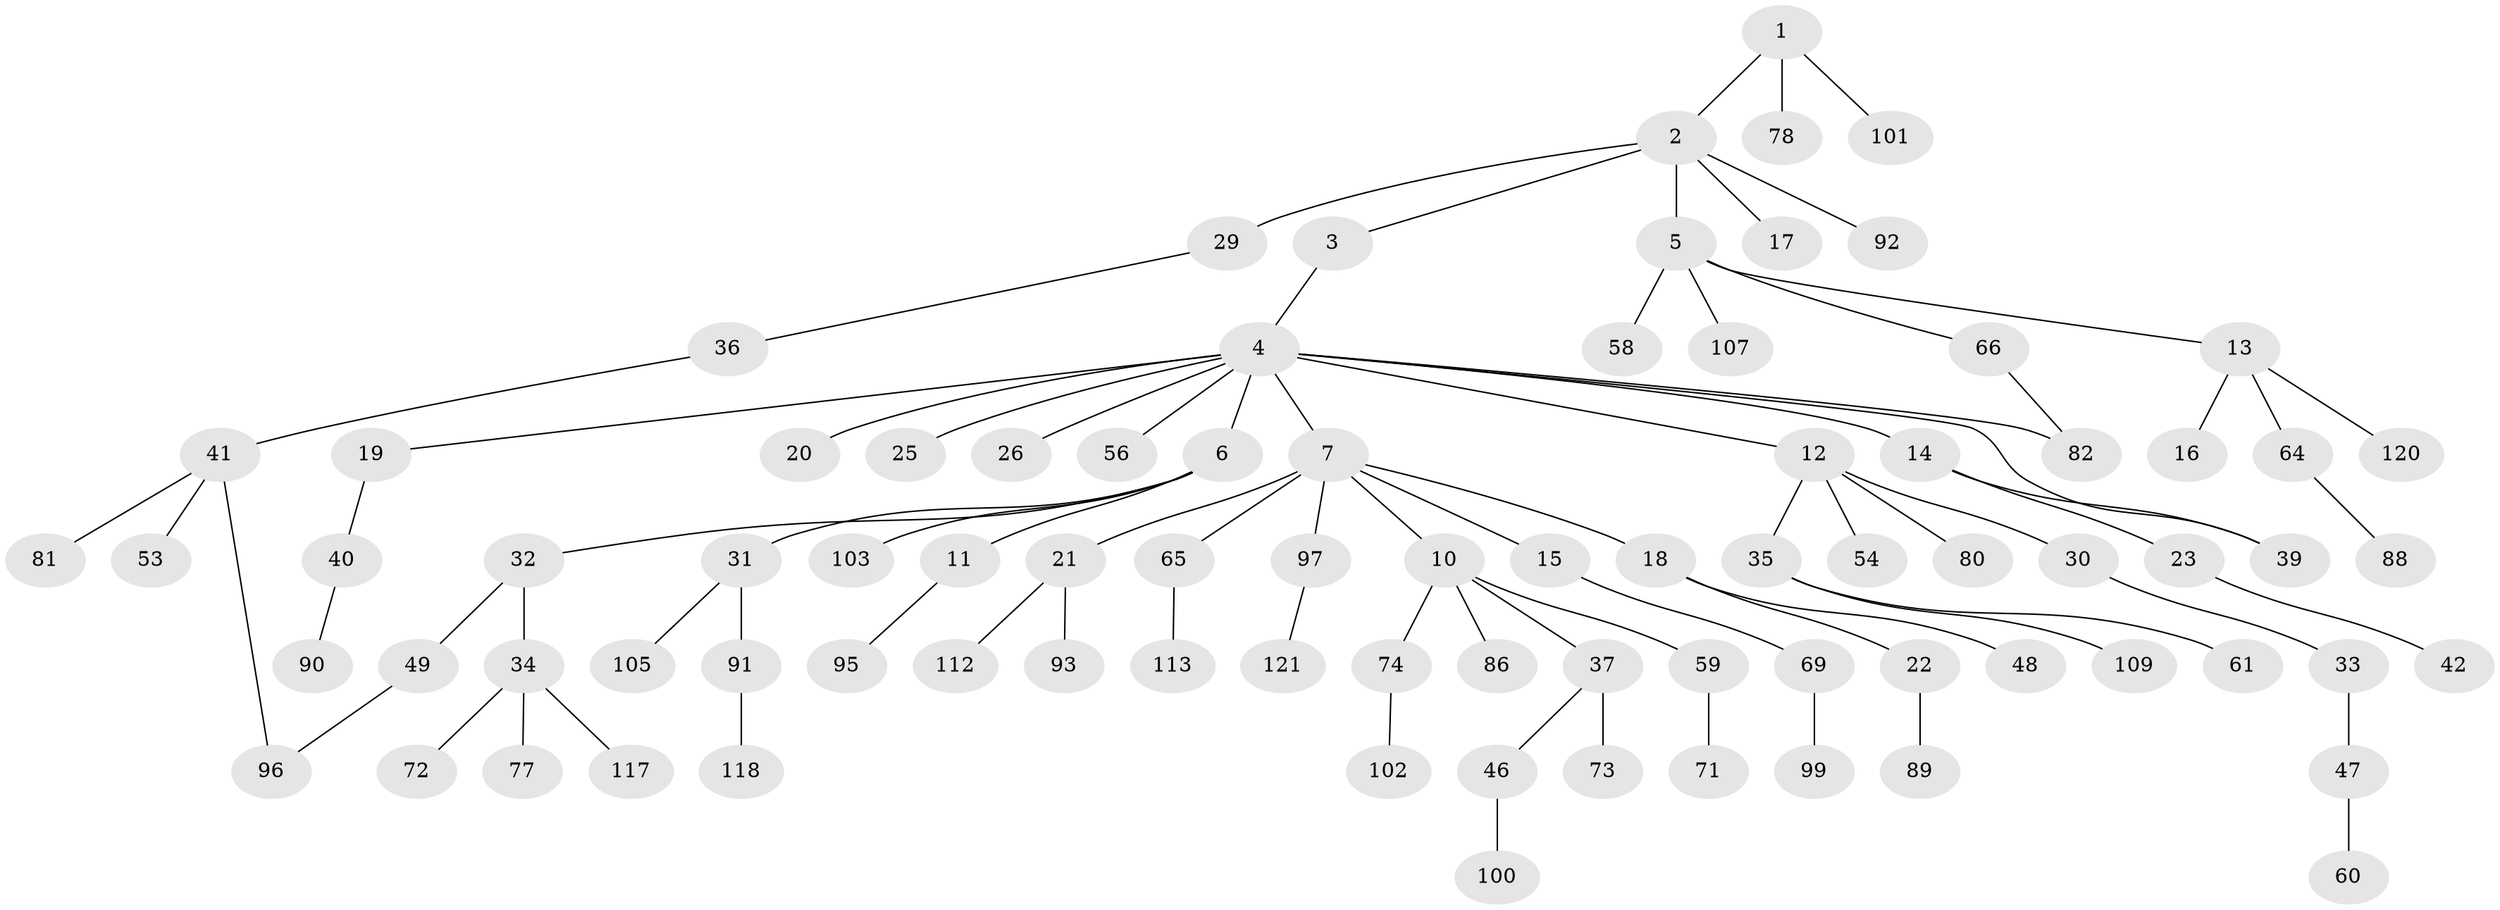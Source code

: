 // original degree distribution, {2: 0.36363636363636365, 6: 0.01652892561983471, 3: 0.09090909090909091, 7: 0.01652892561983471, 5: 0.03305785123966942, 4: 0.05785123966942149, 1: 0.4214876033057851}
// Generated by graph-tools (version 1.1) at 2025/10/02/27/25 16:10:55]
// undirected, 84 vertices, 86 edges
graph export_dot {
graph [start="1"]
  node [color=gray90,style=filled];
  1 [super="+24"];
  2 [super="+27"];
  3 [super="+110"];
  4 [super="+9"];
  5 [super="+67"];
  6 [super="+111"];
  7 [super="+8"];
  10 [super="+50"];
  11;
  12 [super="+28"];
  13 [super="+70"];
  14 [super="+57"];
  15;
  16;
  17 [super="+55"];
  18 [super="+104"];
  19;
  20 [super="+52"];
  21 [super="+106"];
  22;
  23;
  25;
  26 [super="+43"];
  29 [super="+63"];
  30;
  31 [super="+45"];
  32 [super="+79"];
  33 [super="+44"];
  34 [super="+84"];
  35 [super="+108"];
  36 [super="+116"];
  37 [super="+38"];
  39;
  40 [super="+68"];
  41 [super="+51"];
  42 [super="+94"];
  46 [super="+62"];
  47 [super="+119"];
  48;
  49 [super="+76"];
  53;
  54;
  56;
  58;
  59;
  60 [super="+75"];
  61;
  64;
  65 [super="+83"];
  66;
  69;
  71 [super="+85"];
  72;
  73 [super="+114"];
  74 [super="+87"];
  77;
  78;
  80;
  81 [super="+98"];
  82;
  86;
  88;
  89;
  90;
  91;
  92;
  93;
  95;
  96 [super="+115"];
  97;
  99;
  100;
  101;
  102;
  103;
  105;
  107;
  109;
  112;
  113;
  117;
  118;
  120;
  121;
  1 -- 2;
  1 -- 101;
  1 -- 78;
  2 -- 3;
  2 -- 5;
  2 -- 17;
  2 -- 92;
  2 -- 29;
  3 -- 4;
  4 -- 6;
  4 -- 7;
  4 -- 12;
  4 -- 19;
  4 -- 20;
  4 -- 82;
  4 -- 39;
  4 -- 56;
  4 -- 25;
  4 -- 26;
  4 -- 14;
  5 -- 13;
  5 -- 58;
  5 -- 66;
  5 -- 107;
  6 -- 11;
  6 -- 31;
  6 -- 32;
  6 -- 103;
  7 -- 18;
  7 -- 97;
  7 -- 65;
  7 -- 21;
  7 -- 10;
  7 -- 15;
  10 -- 37;
  10 -- 59;
  10 -- 74;
  10 -- 86;
  11 -- 95;
  12 -- 30;
  12 -- 54;
  12 -- 80;
  12 -- 35;
  13 -- 16;
  13 -- 64;
  13 -- 120;
  14 -- 23;
  14 -- 39;
  15 -- 69;
  18 -- 22;
  18 -- 48;
  19 -- 40;
  21 -- 93;
  21 -- 112;
  22 -- 89;
  23 -- 42;
  29 -- 36;
  30 -- 33;
  31 -- 105;
  31 -- 91;
  32 -- 34;
  32 -- 49;
  33 -- 47;
  34 -- 72;
  34 -- 77;
  34 -- 117;
  35 -- 61;
  35 -- 109;
  36 -- 41;
  37 -- 73;
  37 -- 46;
  40 -- 90;
  41 -- 53;
  41 -- 96;
  41 -- 81;
  46 -- 100;
  47 -- 60;
  49 -- 96;
  59 -- 71;
  64 -- 88;
  65 -- 113;
  66 -- 82;
  69 -- 99;
  74 -- 102;
  91 -- 118;
  97 -- 121;
}
